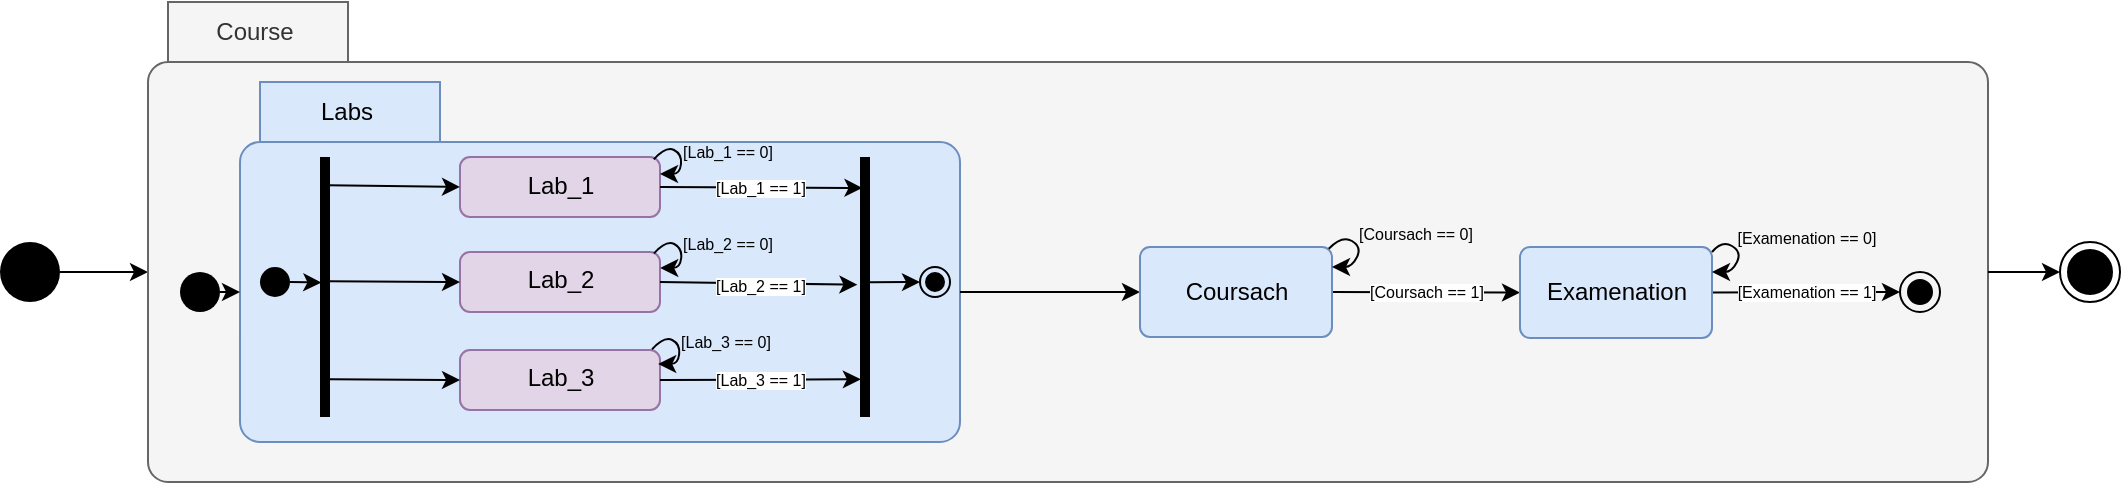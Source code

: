 <mxfile>
    <diagram id="kSutf4z7Uj24GYW8399V" name="Page-1">
        <mxGraphModel dx="814" dy="464" grid="1" gridSize="10" guides="1" tooltips="1" connect="1" arrows="1" fold="1" page="1" pageScale="1" pageWidth="1169" pageHeight="827" math="0" shadow="0">
            <root>
                <mxCell id="0"/>
                <mxCell id="1" parent="0"/>
                <mxCell id="6" style="edgeStyle=none;html=1;exitX=1;exitY=0.5;exitDx=0;exitDy=0;entryX=0;entryY=0;entryDx=0;entryDy=135;entryPerimeter=0;" parent="1" source="2" target="5" edge="1">
                    <mxGeometry relative="1" as="geometry"/>
                </mxCell>
                <mxCell id="2" value="" style="ellipse;fillColor=#000000;strokeColor=none;" parent="1" vertex="1">
                    <mxGeometry x="50" y="330" width="30" height="30" as="geometry"/>
                </mxCell>
                <mxCell id="4" value="" style="ellipse;html=1;shape=endState;fillColor=#000000;strokeColor=#000000;" parent="1" vertex="1">
                    <mxGeometry x="1080" y="330" width="30" height="30" as="geometry"/>
                </mxCell>
                <mxCell id="5" value="Course" style="shape=folder;align=center;verticalAlign=middle;fontStyle=0;tabWidth=100;tabHeight=30;tabPosition=left;html=1;boundedLbl=1;labelInHeader=1;rounded=1;absoluteArcSize=1;arcSize=10;fillColor=#f5f5f5;fontColor=#333333;strokeColor=#666666;" parent="1" vertex="1">
                    <mxGeometry x="124" y="210" width="920" height="240" as="geometry"/>
                </mxCell>
                <mxCell id="7" style="edgeStyle=none;html=1;exitX=0;exitY=0;exitDx=920.0;exitDy=135;exitPerimeter=0;entryX=0;entryY=0.5;entryDx=0;entryDy=0;" parent="1" source="5" target="4" edge="1">
                    <mxGeometry relative="1" as="geometry"/>
                </mxCell>
                <mxCell id="8" value="Labs" style="shape=folder;align=center;verticalAlign=middle;fontStyle=0;tabWidth=100;tabHeight=30;tabPosition=left;html=1;boundedLbl=1;labelInHeader=1;rounded=1;absoluteArcSize=1;arcSize=10;fillColor=#dae8fc;strokeColor=#6c8ebf;" parent="1" vertex="1">
                    <mxGeometry x="170" y="250" width="360" height="180" as="geometry"/>
                </mxCell>
                <mxCell id="15" style="edgeStyle=none;html=1;exitX=0;exitY=0;exitDx=360;exitDy=105;exitPerimeter=0;entryX=0;entryY=0.5;entryDx=0;entryDy=0;" parent="1" source="8" target="9" edge="1">
                    <mxGeometry relative="1" as="geometry"/>
                </mxCell>
                <mxCell id="11" value="[Coursach == 1]" style="edgeStyle=none;html=1;exitX=1;exitY=0.5;exitDx=0;exitDy=0;entryX=0;entryY=0.5;entryDx=0;entryDy=0;fontSize=8;" parent="1" source="9" target="10" edge="1">
                    <mxGeometry relative="1" as="geometry"/>
                </mxCell>
                <mxCell id="9" value="Coursach" style="html=1;align=center;verticalAlign=middle;rounded=1;absoluteArcSize=1;arcSize=10;dashed=0;fillColor=#dae8fc;strokeColor=#6c8ebf;" parent="1" vertex="1">
                    <mxGeometry x="620" y="332.5" width="96" height="45" as="geometry"/>
                </mxCell>
                <mxCell id="14" value="[Examenation == 1]" style="edgeStyle=none;html=1;exitX=1;exitY=0.5;exitDx=0;exitDy=0;entryX=0;entryY=0.5;entryDx=0;entryDy=0;fontSize=8;" parent="1" source="10" target="13" edge="1">
                    <mxGeometry relative="1" as="geometry"/>
                </mxCell>
                <mxCell id="10" value="Examenation" style="html=1;align=center;verticalAlign=middle;rounded=1;absoluteArcSize=1;arcSize=10;dashed=0;fillColor=#dae8fc;strokeColor=#6c8ebf;" parent="1" vertex="1">
                    <mxGeometry x="810" y="332.5" width="96" height="45.5" as="geometry"/>
                </mxCell>
                <mxCell id="16" style="edgeStyle=none;html=1;exitX=1;exitY=0.5;exitDx=0;exitDy=0;entryX=0;entryY=0;entryDx=0;entryDy=105;entryPerimeter=0;" parent="1" source="12" target="8" edge="1">
                    <mxGeometry relative="1" as="geometry"/>
                </mxCell>
                <mxCell id="12" value="" style="ellipse;fillColor=#000000;strokeColor=none;" parent="1" vertex="1">
                    <mxGeometry x="140" y="345" width="20" height="20" as="geometry"/>
                </mxCell>
                <mxCell id="13" value="" style="ellipse;html=1;shape=endState;fillColor=#000000;strokeColor=#000000;" parent="1" vertex="1">
                    <mxGeometry x="1000" y="345" width="20" height="20" as="geometry"/>
                </mxCell>
                <mxCell id="17" value="Lab_1" style="html=1;align=center;verticalAlign=top;rounded=1;absoluteArcSize=1;arcSize=10;dashed=0;fillColor=#e1d5e7;strokeColor=#9673a6;" parent="1" vertex="1">
                    <mxGeometry x="280" y="287.5" width="100" height="30" as="geometry"/>
                </mxCell>
                <mxCell id="24" style="edgeStyle=none;html=1;exitX=1;exitY=0.5;exitDx=0;exitDy=0;entryX=0.13;entryY=0.483;entryDx=0;entryDy=0;entryPerimeter=0;" parent="1" source="18" target="22" edge="1">
                    <mxGeometry relative="1" as="geometry"/>
                </mxCell>
                <mxCell id="18" value="" style="ellipse;fillColor=#000000;strokeColor=none;" parent="1" vertex="1">
                    <mxGeometry x="180" y="342.5" width="15" height="15" as="geometry"/>
                </mxCell>
                <mxCell id="19" value="Lab_2" style="html=1;align=center;verticalAlign=top;rounded=1;absoluteArcSize=1;arcSize=10;dashed=0;fillColor=#e1d5e7;strokeColor=#9673a6;" parent="1" vertex="1">
                    <mxGeometry x="280" y="335" width="100" height="30" as="geometry"/>
                </mxCell>
                <mxCell id="20" value="Lab_3" style="html=1;align=center;verticalAlign=top;rounded=1;absoluteArcSize=1;arcSize=10;dashed=0;fillColor=#e1d5e7;strokeColor=#9673a6;" parent="1" vertex="1">
                    <mxGeometry x="280" y="384" width="100" height="30" as="geometry"/>
                </mxCell>
                <mxCell id="21" value="" style="ellipse;html=1;shape=endState;fillColor=#000000;strokeColor=#000000;" parent="1" vertex="1">
                    <mxGeometry x="510" y="342.5" width="15" height="15" as="geometry"/>
                </mxCell>
                <mxCell id="22" value="" style="html=1;points=[];perimeter=orthogonalPerimeter;fillColor=#000000;strokeColor=none;" parent="1" vertex="1">
                    <mxGeometry x="210" y="287.5" width="5" height="130" as="geometry"/>
                </mxCell>
                <mxCell id="31" style="edgeStyle=none;html=1;entryX=0;entryY=0.5;entryDx=0;entryDy=0;exitX=0.978;exitY=0.482;exitDx=0;exitDy=0;exitPerimeter=0;" parent="1" source="23" target="21" edge="1">
                    <mxGeometry relative="1" as="geometry"/>
                </mxCell>
                <mxCell id="23" value="" style="html=1;points=[];perimeter=orthogonalPerimeter;fillColor=#000000;strokeColor=none;" parent="1" vertex="1">
                    <mxGeometry x="480" y="287.5" width="5" height="130" as="geometry"/>
                </mxCell>
                <mxCell id="25" style="edgeStyle=none;html=1;exitX=0.8;exitY=0.109;exitDx=0;exitDy=0;exitPerimeter=0;entryX=0;entryY=0.5;entryDx=0;entryDy=0;" parent="1" source="22" target="17" edge="1">
                    <mxGeometry relative="1" as="geometry">
                        <mxPoint x="230.0" y="302.16" as="sourcePoint"/>
                        <mxPoint x="250" y="302" as="targetPoint"/>
                    </mxGeometry>
                </mxCell>
                <mxCell id="26" style="edgeStyle=none;html=1;exitX=0.8;exitY=0.109;exitDx=0;exitDy=0;exitPerimeter=0;entryX=0;entryY=0.5;entryDx=0;entryDy=0;" parent="1" target="19" edge="1">
                    <mxGeometry relative="1" as="geometry">
                        <mxPoint x="214" y="349.66" as="sourcePoint"/>
                        <mxPoint x="250" y="349.99" as="targetPoint"/>
                    </mxGeometry>
                </mxCell>
                <mxCell id="27" style="edgeStyle=none;html=1;exitX=0.8;exitY=0.109;exitDx=0;exitDy=0;exitPerimeter=0;entryX=0;entryY=0.5;entryDx=0;entryDy=0;" parent="1" target="20" edge="1">
                    <mxGeometry relative="1" as="geometry">
                        <mxPoint x="215" y="398.66" as="sourcePoint"/>
                        <mxPoint x="251" y="398.99" as="targetPoint"/>
                    </mxGeometry>
                </mxCell>
                <mxCell id="28" value="[Lab_1 == 1]" style="edgeStyle=none;html=1;exitX=1;exitY=0.5;exitDx=0;exitDy=0;entryX=0.248;entryY=0.119;entryDx=0;entryDy=0;entryPerimeter=0;fontSize=8;" parent="1" source="17" target="23" edge="1">
                    <mxGeometry relative="1" as="geometry">
                        <mxPoint x="350" y="302.16" as="sourcePoint"/>
                        <mxPoint x="386" y="302.49" as="targetPoint"/>
                    </mxGeometry>
                </mxCell>
                <mxCell id="29" value="[Lab_2 == 1]" style="edgeStyle=none;html=1;exitX=1;exitY=0.5;exitDx=0;exitDy=0;entryX=-0.257;entryY=0.491;entryDx=0;entryDy=0;entryPerimeter=0;fontSize=8;" parent="1" source="19" target="23" edge="1">
                    <mxGeometry x="0.013" y="-1" relative="1" as="geometry">
                        <mxPoint x="350" y="349.59" as="sourcePoint"/>
                        <mxPoint x="391.24" y="350.4" as="targetPoint"/>
                        <mxPoint as="offset"/>
                    </mxGeometry>
                </mxCell>
                <mxCell id="30" value="[Lab_3 == 1]" style="edgeStyle=none;html=1;exitX=1;exitY=0.5;exitDx=0;exitDy=0;entryX=0.086;entryY=0.855;entryDx=0;entryDy=0;entryPerimeter=0;fontSize=8;" parent="1" source="20" target="23" edge="1">
                    <mxGeometry relative="1" as="geometry">
                        <mxPoint x="350" y="398.59" as="sourcePoint"/>
                        <mxPoint x="391.24" y="399.4" as="targetPoint"/>
                    </mxGeometry>
                </mxCell>
                <mxCell id="33" value="" style="curved=1;endArrow=classic;html=1;exitX=0.969;exitY=0.04;exitDx=0;exitDy=0;exitPerimeter=0;" parent="1" source="17" edge="1">
                    <mxGeometry width="50" height="50" relative="1" as="geometry">
                        <mxPoint x="380" y="286" as="sourcePoint"/>
                        <mxPoint x="380" y="296" as="targetPoint"/>
                        <Array as="points">
                            <mxPoint x="383" y="282"/>
                            <mxPoint x="391" y="286"/>
                            <mxPoint x="390" y="296"/>
                        </Array>
                    </mxGeometry>
                </mxCell>
                <mxCell id="36" value="" style="curved=1;endArrow=classic;html=1;exitX=0.969;exitY=0.04;exitDx=0;exitDy=0;exitPerimeter=0;" parent="1" edge="1">
                    <mxGeometry width="50" height="50" relative="1" as="geometry">
                        <mxPoint x="377" y="335.7" as="sourcePoint"/>
                        <mxPoint x="380.1" y="343" as="targetPoint"/>
                        <Array as="points">
                            <mxPoint x="383.1" y="329"/>
                            <mxPoint x="391.1" y="333"/>
                            <mxPoint x="390.1" y="343"/>
                        </Array>
                    </mxGeometry>
                </mxCell>
                <mxCell id="37" value="" style="curved=1;endArrow=classic;html=1;exitX=0.969;exitY=0.04;exitDx=0;exitDy=0;exitPerimeter=0;" parent="1" edge="1">
                    <mxGeometry width="50" height="50" relative="1" as="geometry">
                        <mxPoint x="376" y="383.7" as="sourcePoint"/>
                        <mxPoint x="379.1" y="391" as="targetPoint"/>
                        <Array as="points">
                            <mxPoint x="382.1" y="377"/>
                            <mxPoint x="390.1" y="381"/>
                            <mxPoint x="389.1" y="391"/>
                        </Array>
                    </mxGeometry>
                </mxCell>
                <mxCell id="39" value="" style="curved=1;endArrow=classic;html=1;exitX=0.983;exitY=0.019;exitDx=0;exitDy=0;exitPerimeter=0;" parent="1" source="9" edge="1">
                    <mxGeometry width="50" height="50" relative="1" as="geometry">
                        <mxPoint x="716" y="332.5" as="sourcePoint"/>
                        <mxPoint x="716" y="342.5" as="targetPoint"/>
                        <Array as="points">
                            <mxPoint x="721" y="326.5"/>
                            <mxPoint x="731" y="332.5"/>
                            <mxPoint x="726" y="342.5"/>
                        </Array>
                    </mxGeometry>
                </mxCell>
                <mxCell id="40" value="" style="curved=1;endArrow=classic;html=1;" parent="1" edge="1">
                    <mxGeometry width="50" height="50" relative="1" as="geometry">
                        <mxPoint x="906" y="335" as="sourcePoint"/>
                        <mxPoint x="906" y="345" as="targetPoint"/>
                        <Array as="points">
                            <mxPoint x="911" y="329"/>
                            <mxPoint x="921" y="335"/>
                            <mxPoint x="916" y="345"/>
                        </Array>
                    </mxGeometry>
                </mxCell>
                <mxCell id="41" value="[Lab_1 == 0]" style="text;html=1;strokeColor=none;fillColor=none;align=center;verticalAlign=middle;whiteSpace=wrap;rounded=0;fontSize=8;" parent="1" vertex="1">
                    <mxGeometry x="384" y="280" width="60" height="10" as="geometry"/>
                </mxCell>
                <mxCell id="42" value="[Lab_2 == 0]" style="text;html=1;strokeColor=none;fillColor=none;align=center;verticalAlign=middle;whiteSpace=wrap;rounded=0;fontSize=8;" parent="1" vertex="1">
                    <mxGeometry x="384" y="316" width="60" height="30" as="geometry"/>
                </mxCell>
                <mxCell id="43" value="[Lab_3 == 0]" style="text;html=1;strokeColor=none;fillColor=none;align=center;verticalAlign=middle;whiteSpace=wrap;rounded=0;fontSize=8;" parent="1" vertex="1">
                    <mxGeometry x="383" y="365" width="60" height="30" as="geometry"/>
                </mxCell>
                <mxCell id="44" value="[Coursach == 0]" style="text;html=1;strokeColor=none;fillColor=none;align=center;verticalAlign=middle;whiteSpace=wrap;rounded=0;fontSize=8;" vertex="1" parent="1">
                    <mxGeometry x="728" y="321" width="60" height="10" as="geometry"/>
                </mxCell>
                <mxCell id="45" value="[Examenation == 0]" style="text;html=1;strokeColor=none;fillColor=none;align=center;verticalAlign=middle;whiteSpace=wrap;rounded=0;fontSize=8;" vertex="1" parent="1">
                    <mxGeometry x="914" y="323" width="79" height="10" as="geometry"/>
                </mxCell>
            </root>
        </mxGraphModel>
    </diagram>
</mxfile>